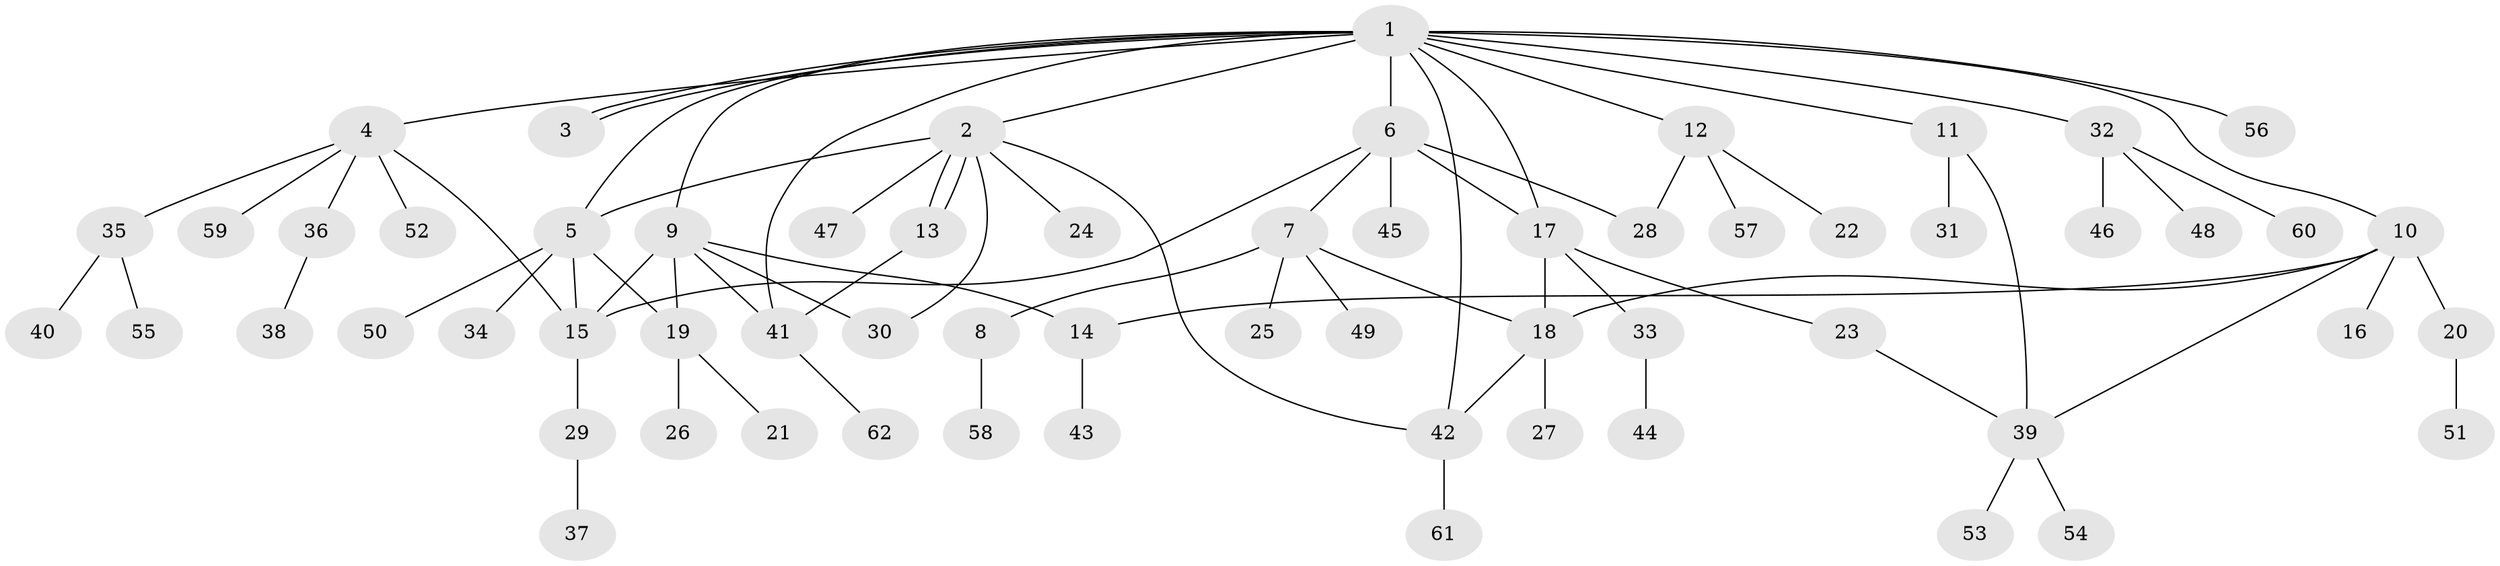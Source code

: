 // Generated by graph-tools (version 1.1) at 2025/11/02/27/25 16:11:09]
// undirected, 62 vertices, 80 edges
graph export_dot {
graph [start="1"]
  node [color=gray90,style=filled];
  1;
  2;
  3;
  4;
  5;
  6;
  7;
  8;
  9;
  10;
  11;
  12;
  13;
  14;
  15;
  16;
  17;
  18;
  19;
  20;
  21;
  22;
  23;
  24;
  25;
  26;
  27;
  28;
  29;
  30;
  31;
  32;
  33;
  34;
  35;
  36;
  37;
  38;
  39;
  40;
  41;
  42;
  43;
  44;
  45;
  46;
  47;
  48;
  49;
  50;
  51;
  52;
  53;
  54;
  55;
  56;
  57;
  58;
  59;
  60;
  61;
  62;
  1 -- 2;
  1 -- 3;
  1 -- 3;
  1 -- 4;
  1 -- 5;
  1 -- 6;
  1 -- 9;
  1 -- 10;
  1 -- 11;
  1 -- 12;
  1 -- 17;
  1 -- 32;
  1 -- 41;
  1 -- 42;
  1 -- 56;
  2 -- 5;
  2 -- 13;
  2 -- 13;
  2 -- 24;
  2 -- 30;
  2 -- 42;
  2 -- 47;
  4 -- 15;
  4 -- 35;
  4 -- 36;
  4 -- 52;
  4 -- 59;
  5 -- 15;
  5 -- 19;
  5 -- 34;
  5 -- 50;
  6 -- 7;
  6 -- 15;
  6 -- 17;
  6 -- 28;
  6 -- 45;
  7 -- 8;
  7 -- 18;
  7 -- 25;
  7 -- 49;
  8 -- 58;
  9 -- 14;
  9 -- 15;
  9 -- 19;
  9 -- 30;
  9 -- 41;
  10 -- 14;
  10 -- 16;
  10 -- 18;
  10 -- 20;
  10 -- 39;
  11 -- 31;
  11 -- 39;
  12 -- 22;
  12 -- 28;
  12 -- 57;
  13 -- 41;
  14 -- 43;
  15 -- 29;
  17 -- 18;
  17 -- 23;
  17 -- 33;
  18 -- 27;
  18 -- 42;
  19 -- 21;
  19 -- 26;
  20 -- 51;
  23 -- 39;
  29 -- 37;
  32 -- 46;
  32 -- 48;
  32 -- 60;
  33 -- 44;
  35 -- 40;
  35 -- 55;
  36 -- 38;
  39 -- 53;
  39 -- 54;
  41 -- 62;
  42 -- 61;
}
